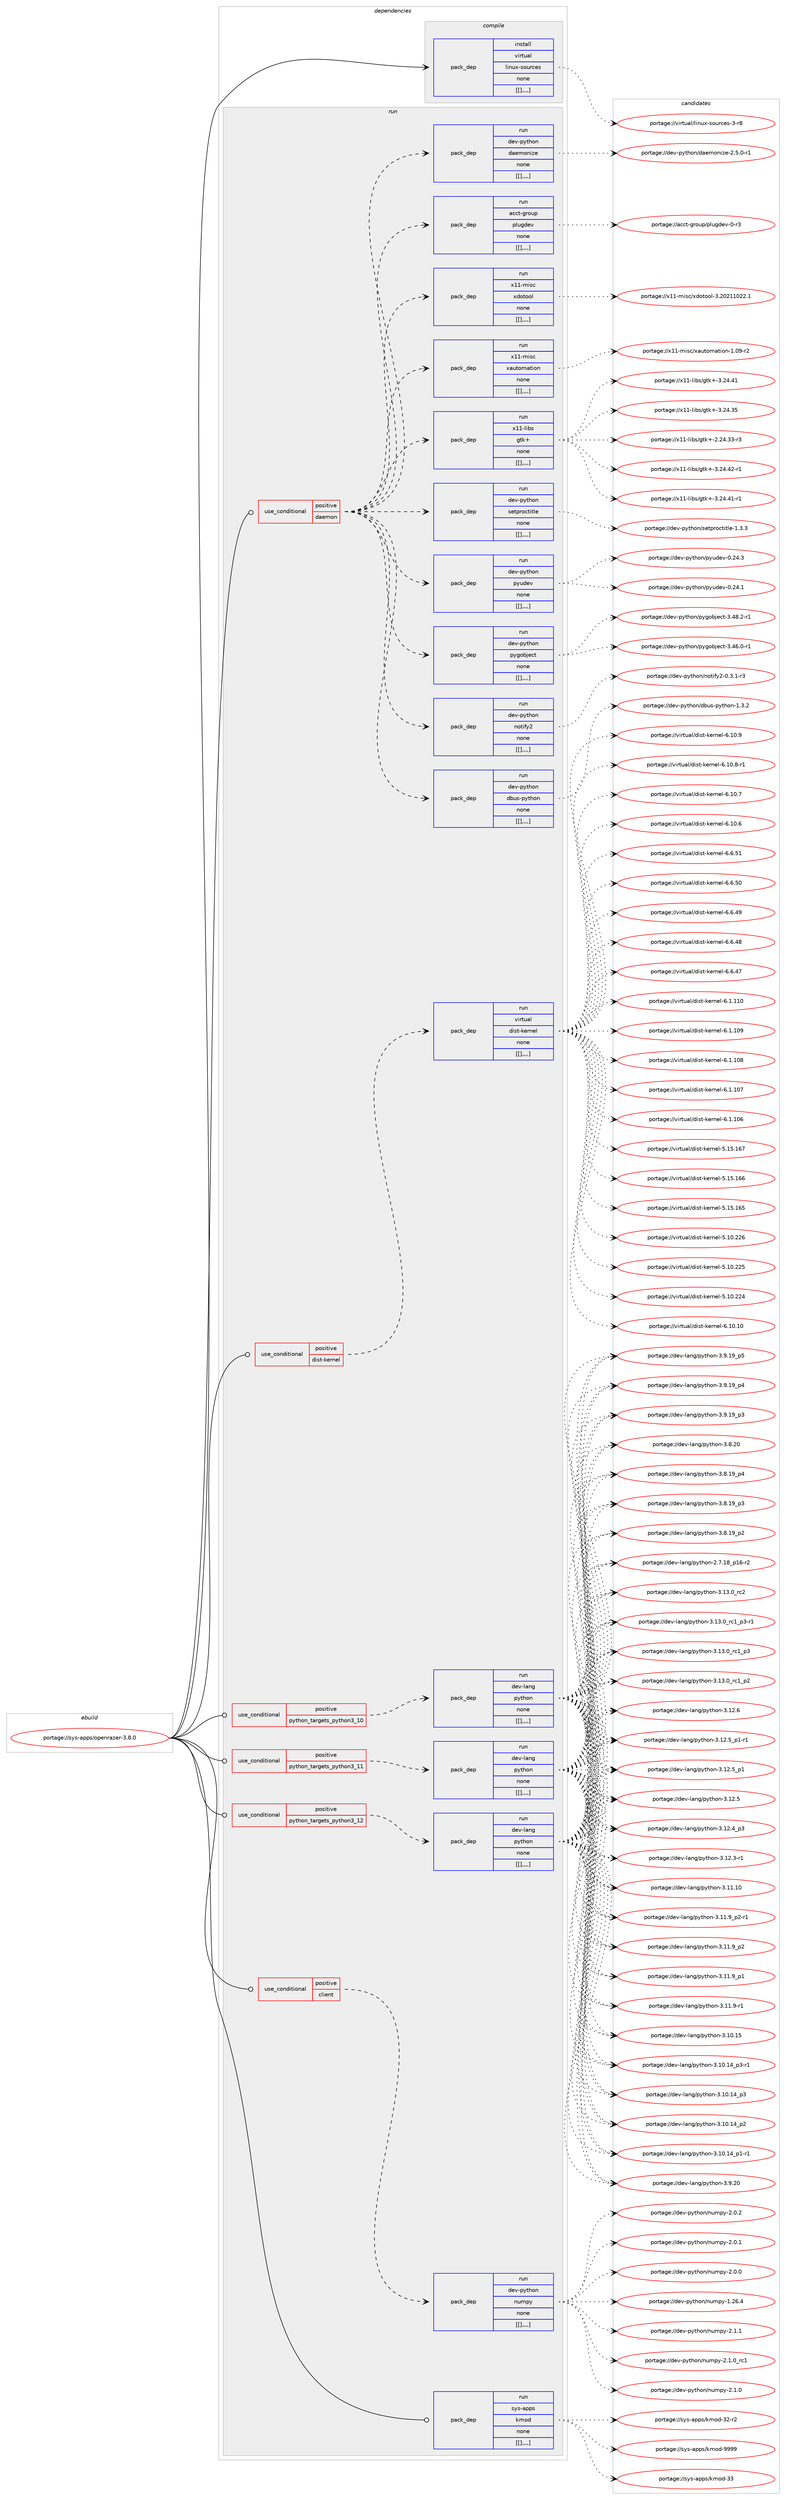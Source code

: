 digraph prolog {

# *************
# Graph options
# *************

newrank=true;
concentrate=true;
compound=true;
graph [rankdir=LR,fontname=Helvetica,fontsize=10,ranksep=1.5];#, ranksep=2.5, nodesep=0.2];
edge  [arrowhead=vee];
node  [fontname=Helvetica,fontsize=10];

# **********
# The ebuild
# **********

subgraph cluster_leftcol {
color=gray;
label=<<i>ebuild</i>>;
id [label="portage://sys-apps/openrazer-3.8.0", color=red, width=4, href="../sys-apps/openrazer-3.8.0.svg"];
}

# ****************
# The dependencies
# ****************

subgraph cluster_midcol {
color=gray;
label=<<i>dependencies</i>>;
subgraph cluster_compile {
fillcolor="#eeeeee";
style=filled;
label=<<i>compile</i>>;
subgraph pack319422 {
dependency437962 [label=<<TABLE BORDER="0" CELLBORDER="1" CELLSPACING="0" CELLPADDING="4" WIDTH="220"><TR><TD ROWSPAN="6" CELLPADDING="30">pack_dep</TD></TR><TR><TD WIDTH="110">install</TD></TR><TR><TD>virtual</TD></TR><TR><TD>linux-sources</TD></TR><TR><TD>none</TD></TR><TR><TD>[[],,,,]</TD></TR></TABLE>>, shape=none, color=blue];
}
id:e -> dependency437962:w [weight=20,style="solid",arrowhead="vee"];
}
subgraph cluster_compileandrun {
fillcolor="#eeeeee";
style=filled;
label=<<i>compile and run</i>>;
}
subgraph cluster_run {
fillcolor="#eeeeee";
style=filled;
label=<<i>run</i>>;
subgraph cond115486 {
dependency437963 [label=<<TABLE BORDER="0" CELLBORDER="1" CELLSPACING="0" CELLPADDING="4"><TR><TD ROWSPAN="3" CELLPADDING="10">use_conditional</TD></TR><TR><TD>positive</TD></TR><TR><TD>client</TD></TR></TABLE>>, shape=none, color=red];
subgraph pack319423 {
dependency437964 [label=<<TABLE BORDER="0" CELLBORDER="1" CELLSPACING="0" CELLPADDING="4" WIDTH="220"><TR><TD ROWSPAN="6" CELLPADDING="30">pack_dep</TD></TR><TR><TD WIDTH="110">run</TD></TR><TR><TD>dev-python</TD></TR><TR><TD>numpy</TD></TR><TR><TD>none</TD></TR><TR><TD>[[],,,,]</TD></TR></TABLE>>, shape=none, color=blue];
}
dependency437963:e -> dependency437964:w [weight=20,style="dashed",arrowhead="vee"];
}
id:e -> dependency437963:w [weight=20,style="solid",arrowhead="odot"];
subgraph cond115487 {
dependency437965 [label=<<TABLE BORDER="0" CELLBORDER="1" CELLSPACING="0" CELLPADDING="4"><TR><TD ROWSPAN="3" CELLPADDING="10">use_conditional</TD></TR><TR><TD>positive</TD></TR><TR><TD>daemon</TD></TR></TABLE>>, shape=none, color=red];
subgraph pack319424 {
dependency437966 [label=<<TABLE BORDER="0" CELLBORDER="1" CELLSPACING="0" CELLPADDING="4" WIDTH="220"><TR><TD ROWSPAN="6" CELLPADDING="30">pack_dep</TD></TR><TR><TD WIDTH="110">run</TD></TR><TR><TD>acct-group</TD></TR><TR><TD>plugdev</TD></TR><TR><TD>none</TD></TR><TR><TD>[[],,,,]</TD></TR></TABLE>>, shape=none, color=blue];
}
dependency437965:e -> dependency437966:w [weight=20,style="dashed",arrowhead="vee"];
subgraph pack319425 {
dependency437967 [label=<<TABLE BORDER="0" CELLBORDER="1" CELLSPACING="0" CELLPADDING="4" WIDTH="220"><TR><TD ROWSPAN="6" CELLPADDING="30">pack_dep</TD></TR><TR><TD WIDTH="110">run</TD></TR><TR><TD>dev-python</TD></TR><TR><TD>daemonize</TD></TR><TR><TD>none</TD></TR><TR><TD>[[],,,,]</TD></TR></TABLE>>, shape=none, color=blue];
}
dependency437965:e -> dependency437967:w [weight=20,style="dashed",arrowhead="vee"];
subgraph pack319426 {
dependency437968 [label=<<TABLE BORDER="0" CELLBORDER="1" CELLSPACING="0" CELLPADDING="4" WIDTH="220"><TR><TD ROWSPAN="6" CELLPADDING="30">pack_dep</TD></TR><TR><TD WIDTH="110">run</TD></TR><TR><TD>dev-python</TD></TR><TR><TD>dbus-python</TD></TR><TR><TD>none</TD></TR><TR><TD>[[],,,,]</TD></TR></TABLE>>, shape=none, color=blue];
}
dependency437965:e -> dependency437968:w [weight=20,style="dashed",arrowhead="vee"];
subgraph pack319427 {
dependency437969 [label=<<TABLE BORDER="0" CELLBORDER="1" CELLSPACING="0" CELLPADDING="4" WIDTH="220"><TR><TD ROWSPAN="6" CELLPADDING="30">pack_dep</TD></TR><TR><TD WIDTH="110">run</TD></TR><TR><TD>dev-python</TD></TR><TR><TD>notify2</TD></TR><TR><TD>none</TD></TR><TR><TD>[[],,,,]</TD></TR></TABLE>>, shape=none, color=blue];
}
dependency437965:e -> dependency437969:w [weight=20,style="dashed",arrowhead="vee"];
subgraph pack319428 {
dependency437970 [label=<<TABLE BORDER="0" CELLBORDER="1" CELLSPACING="0" CELLPADDING="4" WIDTH="220"><TR><TD ROWSPAN="6" CELLPADDING="30">pack_dep</TD></TR><TR><TD WIDTH="110">run</TD></TR><TR><TD>dev-python</TD></TR><TR><TD>pygobject</TD></TR><TR><TD>none</TD></TR><TR><TD>[[],,,,]</TD></TR></TABLE>>, shape=none, color=blue];
}
dependency437965:e -> dependency437970:w [weight=20,style="dashed",arrowhead="vee"];
subgraph pack319429 {
dependency437971 [label=<<TABLE BORDER="0" CELLBORDER="1" CELLSPACING="0" CELLPADDING="4" WIDTH="220"><TR><TD ROWSPAN="6" CELLPADDING="30">pack_dep</TD></TR><TR><TD WIDTH="110">run</TD></TR><TR><TD>dev-python</TD></TR><TR><TD>pyudev</TD></TR><TR><TD>none</TD></TR><TR><TD>[[],,,,]</TD></TR></TABLE>>, shape=none, color=blue];
}
dependency437965:e -> dependency437971:w [weight=20,style="dashed",arrowhead="vee"];
subgraph pack319430 {
dependency437972 [label=<<TABLE BORDER="0" CELLBORDER="1" CELLSPACING="0" CELLPADDING="4" WIDTH="220"><TR><TD ROWSPAN="6" CELLPADDING="30">pack_dep</TD></TR><TR><TD WIDTH="110">run</TD></TR><TR><TD>dev-python</TD></TR><TR><TD>setproctitle</TD></TR><TR><TD>none</TD></TR><TR><TD>[[],,,,]</TD></TR></TABLE>>, shape=none, color=blue];
}
dependency437965:e -> dependency437972:w [weight=20,style="dashed",arrowhead="vee"];
subgraph pack319431 {
dependency437973 [label=<<TABLE BORDER="0" CELLBORDER="1" CELLSPACING="0" CELLPADDING="4" WIDTH="220"><TR><TD ROWSPAN="6" CELLPADDING="30">pack_dep</TD></TR><TR><TD WIDTH="110">run</TD></TR><TR><TD>x11-libs</TD></TR><TR><TD>gtk+</TD></TR><TR><TD>none</TD></TR><TR><TD>[[],,,,]</TD></TR></TABLE>>, shape=none, color=blue];
}
dependency437965:e -> dependency437973:w [weight=20,style="dashed",arrowhead="vee"];
subgraph pack319432 {
dependency437974 [label=<<TABLE BORDER="0" CELLBORDER="1" CELLSPACING="0" CELLPADDING="4" WIDTH="220"><TR><TD ROWSPAN="6" CELLPADDING="30">pack_dep</TD></TR><TR><TD WIDTH="110">run</TD></TR><TR><TD>x11-misc</TD></TR><TR><TD>xautomation</TD></TR><TR><TD>none</TD></TR><TR><TD>[[],,,,]</TD></TR></TABLE>>, shape=none, color=blue];
}
dependency437965:e -> dependency437974:w [weight=20,style="dashed",arrowhead="vee"];
subgraph pack319433 {
dependency437975 [label=<<TABLE BORDER="0" CELLBORDER="1" CELLSPACING="0" CELLPADDING="4" WIDTH="220"><TR><TD ROWSPAN="6" CELLPADDING="30">pack_dep</TD></TR><TR><TD WIDTH="110">run</TD></TR><TR><TD>x11-misc</TD></TR><TR><TD>xdotool</TD></TR><TR><TD>none</TD></TR><TR><TD>[[],,,,]</TD></TR></TABLE>>, shape=none, color=blue];
}
dependency437965:e -> dependency437975:w [weight=20,style="dashed",arrowhead="vee"];
}
id:e -> dependency437965:w [weight=20,style="solid",arrowhead="odot"];
subgraph cond115488 {
dependency437976 [label=<<TABLE BORDER="0" CELLBORDER="1" CELLSPACING="0" CELLPADDING="4"><TR><TD ROWSPAN="3" CELLPADDING="10">use_conditional</TD></TR><TR><TD>positive</TD></TR><TR><TD>dist-kernel</TD></TR></TABLE>>, shape=none, color=red];
subgraph pack319434 {
dependency437977 [label=<<TABLE BORDER="0" CELLBORDER="1" CELLSPACING="0" CELLPADDING="4" WIDTH="220"><TR><TD ROWSPAN="6" CELLPADDING="30">pack_dep</TD></TR><TR><TD WIDTH="110">run</TD></TR><TR><TD>virtual</TD></TR><TR><TD>dist-kernel</TD></TR><TR><TD>none</TD></TR><TR><TD>[[],,,,]</TD></TR></TABLE>>, shape=none, color=blue];
}
dependency437976:e -> dependency437977:w [weight=20,style="dashed",arrowhead="vee"];
}
id:e -> dependency437976:w [weight=20,style="solid",arrowhead="odot"];
subgraph cond115489 {
dependency437978 [label=<<TABLE BORDER="0" CELLBORDER="1" CELLSPACING="0" CELLPADDING="4"><TR><TD ROWSPAN="3" CELLPADDING="10">use_conditional</TD></TR><TR><TD>positive</TD></TR><TR><TD>python_targets_python3_10</TD></TR></TABLE>>, shape=none, color=red];
subgraph pack319435 {
dependency437979 [label=<<TABLE BORDER="0" CELLBORDER="1" CELLSPACING="0" CELLPADDING="4" WIDTH="220"><TR><TD ROWSPAN="6" CELLPADDING="30">pack_dep</TD></TR><TR><TD WIDTH="110">run</TD></TR><TR><TD>dev-lang</TD></TR><TR><TD>python</TD></TR><TR><TD>none</TD></TR><TR><TD>[[],,,,]</TD></TR></TABLE>>, shape=none, color=blue];
}
dependency437978:e -> dependency437979:w [weight=20,style="dashed",arrowhead="vee"];
}
id:e -> dependency437978:w [weight=20,style="solid",arrowhead="odot"];
subgraph cond115490 {
dependency437980 [label=<<TABLE BORDER="0" CELLBORDER="1" CELLSPACING="0" CELLPADDING="4"><TR><TD ROWSPAN="3" CELLPADDING="10">use_conditional</TD></TR><TR><TD>positive</TD></TR><TR><TD>python_targets_python3_11</TD></TR></TABLE>>, shape=none, color=red];
subgraph pack319436 {
dependency437981 [label=<<TABLE BORDER="0" CELLBORDER="1" CELLSPACING="0" CELLPADDING="4" WIDTH="220"><TR><TD ROWSPAN="6" CELLPADDING="30">pack_dep</TD></TR><TR><TD WIDTH="110">run</TD></TR><TR><TD>dev-lang</TD></TR><TR><TD>python</TD></TR><TR><TD>none</TD></TR><TR><TD>[[],,,,]</TD></TR></TABLE>>, shape=none, color=blue];
}
dependency437980:e -> dependency437981:w [weight=20,style="dashed",arrowhead="vee"];
}
id:e -> dependency437980:w [weight=20,style="solid",arrowhead="odot"];
subgraph cond115491 {
dependency437982 [label=<<TABLE BORDER="0" CELLBORDER="1" CELLSPACING="0" CELLPADDING="4"><TR><TD ROWSPAN="3" CELLPADDING="10">use_conditional</TD></TR><TR><TD>positive</TD></TR><TR><TD>python_targets_python3_12</TD></TR></TABLE>>, shape=none, color=red];
subgraph pack319437 {
dependency437983 [label=<<TABLE BORDER="0" CELLBORDER="1" CELLSPACING="0" CELLPADDING="4" WIDTH="220"><TR><TD ROWSPAN="6" CELLPADDING="30">pack_dep</TD></TR><TR><TD WIDTH="110">run</TD></TR><TR><TD>dev-lang</TD></TR><TR><TD>python</TD></TR><TR><TD>none</TD></TR><TR><TD>[[],,,,]</TD></TR></TABLE>>, shape=none, color=blue];
}
dependency437982:e -> dependency437983:w [weight=20,style="dashed",arrowhead="vee"];
}
id:e -> dependency437982:w [weight=20,style="solid",arrowhead="odot"];
subgraph pack319438 {
dependency437984 [label=<<TABLE BORDER="0" CELLBORDER="1" CELLSPACING="0" CELLPADDING="4" WIDTH="220"><TR><TD ROWSPAN="6" CELLPADDING="30">pack_dep</TD></TR><TR><TD WIDTH="110">run</TD></TR><TR><TD>sys-apps</TD></TR><TR><TD>kmod</TD></TR><TR><TD>none</TD></TR><TR><TD>[[],,,,]</TD></TR></TABLE>>, shape=none, color=blue];
}
id:e -> dependency437984:w [weight=20,style="solid",arrowhead="odot"];
}
}

# **************
# The candidates
# **************

subgraph cluster_choices {
rank=same;
color=gray;
label=<<i>candidates</i>>;

subgraph choice319422 {
color=black;
nodesep=1;
choice1181051141161179710847108105110117120451151111171149910111545514511456 [label="portage://virtual/linux-sources-3-r8", color=red, width=4,href="../virtual/linux-sources-3-r8.svg"];
dependency437962:e -> choice1181051141161179710847108105110117120451151111171149910111545514511456:w [style=dotted,weight="100"];
}
subgraph choice319423 {
color=black;
nodesep=1;
choice1001011184511212111610411111047110117109112121455046494649 [label="portage://dev-python/numpy-2.1.1", color=red, width=4,href="../dev-python/numpy-2.1.1.svg"];
choice1001011184511212111610411111047110117109112121455046494648951149949 [label="portage://dev-python/numpy-2.1.0_rc1", color=red, width=4,href="../dev-python/numpy-2.1.0_rc1.svg"];
choice1001011184511212111610411111047110117109112121455046494648 [label="portage://dev-python/numpy-2.1.0", color=red, width=4,href="../dev-python/numpy-2.1.0.svg"];
choice1001011184511212111610411111047110117109112121455046484650 [label="portage://dev-python/numpy-2.0.2", color=red, width=4,href="../dev-python/numpy-2.0.2.svg"];
choice1001011184511212111610411111047110117109112121455046484649 [label="portage://dev-python/numpy-2.0.1", color=red, width=4,href="../dev-python/numpy-2.0.1.svg"];
choice1001011184511212111610411111047110117109112121455046484648 [label="portage://dev-python/numpy-2.0.0", color=red, width=4,href="../dev-python/numpy-2.0.0.svg"];
choice100101118451121211161041111104711011710911212145494650544652 [label="portage://dev-python/numpy-1.26.4", color=red, width=4,href="../dev-python/numpy-1.26.4.svg"];
dependency437964:e -> choice1001011184511212111610411111047110117109112121455046494649:w [style=dotted,weight="100"];
dependency437964:e -> choice1001011184511212111610411111047110117109112121455046494648951149949:w [style=dotted,weight="100"];
dependency437964:e -> choice1001011184511212111610411111047110117109112121455046494648:w [style=dotted,weight="100"];
dependency437964:e -> choice1001011184511212111610411111047110117109112121455046484650:w [style=dotted,weight="100"];
dependency437964:e -> choice1001011184511212111610411111047110117109112121455046484649:w [style=dotted,weight="100"];
dependency437964:e -> choice1001011184511212111610411111047110117109112121455046484648:w [style=dotted,weight="100"];
dependency437964:e -> choice100101118451121211161041111104711011710911212145494650544652:w [style=dotted,weight="100"];
}
subgraph choice319424 {
color=black;
nodesep=1;
choice979999116451031141111171124711210811710310010111845484511451 [label="portage://acct-group/plugdev-0-r3", color=red, width=4,href="../acct-group/plugdev-0-r3.svg"];
dependency437966:e -> choice979999116451031141111171124711210811710310010111845484511451:w [style=dotted,weight="100"];
}
subgraph choice319425 {
color=black;
nodesep=1;
choice1001011184511212111610411111047100971011091111101051221014550465346484511449 [label="portage://dev-python/daemonize-2.5.0-r1", color=red, width=4,href="../dev-python/daemonize-2.5.0-r1.svg"];
dependency437967:e -> choice1001011184511212111610411111047100971011091111101051221014550465346484511449:w [style=dotted,weight="100"];
}
subgraph choice319426 {
color=black;
nodesep=1;
choice10010111845112121116104111110471009811711545112121116104111110454946514650 [label="portage://dev-python/dbus-python-1.3.2", color=red, width=4,href="../dev-python/dbus-python-1.3.2.svg"];
dependency437968:e -> choice10010111845112121116104111110471009811711545112121116104111110454946514650:w [style=dotted,weight="100"];
}
subgraph choice319427 {
color=black;
nodesep=1;
choice1001011184511212111610411111047110111116105102121504548465146494511451 [label="portage://dev-python/notify2-0.3.1-r3", color=red, width=4,href="../dev-python/notify2-0.3.1-r3.svg"];
dependency437969:e -> choice1001011184511212111610411111047110111116105102121504548465146494511451:w [style=dotted,weight="100"];
}
subgraph choice319428 {
color=black;
nodesep=1;
choice10010111845112121116104111110471121211031119810610199116455146525646504511449 [label="portage://dev-python/pygobject-3.48.2-r1", color=red, width=4,href="../dev-python/pygobject-3.48.2-r1.svg"];
choice10010111845112121116104111110471121211031119810610199116455146525446484511449 [label="portage://dev-python/pygobject-3.46.0-r1", color=red, width=4,href="../dev-python/pygobject-3.46.0-r1.svg"];
dependency437970:e -> choice10010111845112121116104111110471121211031119810610199116455146525646504511449:w [style=dotted,weight="100"];
dependency437970:e -> choice10010111845112121116104111110471121211031119810610199116455146525446484511449:w [style=dotted,weight="100"];
}
subgraph choice319429 {
color=black;
nodesep=1;
choice100101118451121211161041111104711212111710010111845484650524651 [label="portage://dev-python/pyudev-0.24.3", color=red, width=4,href="../dev-python/pyudev-0.24.3.svg"];
choice100101118451121211161041111104711212111710010111845484650524649 [label="portage://dev-python/pyudev-0.24.1", color=red, width=4,href="../dev-python/pyudev-0.24.1.svg"];
dependency437971:e -> choice100101118451121211161041111104711212111710010111845484650524651:w [style=dotted,weight="100"];
dependency437971:e -> choice100101118451121211161041111104711212111710010111845484650524649:w [style=dotted,weight="100"];
}
subgraph choice319430 {
color=black;
nodesep=1;
choice100101118451121211161041111104711510111611211411199116105116108101454946514651 [label="portage://dev-python/setproctitle-1.3.3", color=red, width=4,href="../dev-python/setproctitle-1.3.3.svg"];
dependency437972:e -> choice100101118451121211161041111104711510111611211411199116105116108101454946514651:w [style=dotted,weight="100"];
}
subgraph choice319431 {
color=black;
nodesep=1;
choice12049494510810598115471031161074345514650524652504511449 [label="portage://x11-libs/gtk+-3.24.42-r1", color=red, width=4,href="../x11-libs/gtk+-3.24.42-r1.svg"];
choice12049494510810598115471031161074345514650524652494511449 [label="portage://x11-libs/gtk+-3.24.41-r1", color=red, width=4,href="../x11-libs/gtk+-3.24.41-r1.svg"];
choice1204949451081059811547103116107434551465052465249 [label="portage://x11-libs/gtk+-3.24.41", color=red, width=4,href="../x11-libs/gtk+-3.24.41.svg"];
choice1204949451081059811547103116107434551465052465153 [label="portage://x11-libs/gtk+-3.24.35", color=red, width=4,href="../x11-libs/gtk+-3.24.35.svg"];
choice12049494510810598115471031161074345504650524651514511451 [label="portage://x11-libs/gtk+-2.24.33-r3", color=red, width=4,href="../x11-libs/gtk+-2.24.33-r3.svg"];
dependency437973:e -> choice12049494510810598115471031161074345514650524652504511449:w [style=dotted,weight="100"];
dependency437973:e -> choice12049494510810598115471031161074345514650524652494511449:w [style=dotted,weight="100"];
dependency437973:e -> choice1204949451081059811547103116107434551465052465249:w [style=dotted,weight="100"];
dependency437973:e -> choice1204949451081059811547103116107434551465052465153:w [style=dotted,weight="100"];
dependency437973:e -> choice12049494510810598115471031161074345504650524651514511451:w [style=dotted,weight="100"];
}
subgraph choice319432 {
color=black;
nodesep=1;
choice1204949451091051159947120971171161111099711610511111045494648574511450 [label="portage://x11-misc/xautomation-1.09-r2", color=red, width=4,href="../x11-misc/xautomation-1.09-r2.svg"];
dependency437974:e -> choice1204949451091051159947120971171161111099711610511111045494648574511450:w [style=dotted,weight="100"];
}
subgraph choice319433 {
color=black;
nodesep=1;
choice120494945109105115994712010011111611111110845514650485049494850504649 [label="portage://x11-misc/xdotool-3.20211022.1", color=red, width=4,href="../x11-misc/xdotool-3.20211022.1.svg"];
dependency437975:e -> choice120494945109105115994712010011111611111110845514650485049494850504649:w [style=dotted,weight="100"];
}
subgraph choice319434 {
color=black;
nodesep=1;
choice1181051141161179710847100105115116451071011141101011084554464948464948 [label="portage://virtual/dist-kernel-6.10.10", color=red, width=4,href="../virtual/dist-kernel-6.10.10.svg"];
choice11810511411611797108471001051151164510710111411010110845544649484657 [label="portage://virtual/dist-kernel-6.10.9", color=red, width=4,href="../virtual/dist-kernel-6.10.9.svg"];
choice118105114116117971084710010511511645107101114110101108455446494846564511449 [label="portage://virtual/dist-kernel-6.10.8-r1", color=red, width=4,href="../virtual/dist-kernel-6.10.8-r1.svg"];
choice11810511411611797108471001051151164510710111411010110845544649484655 [label="portage://virtual/dist-kernel-6.10.7", color=red, width=4,href="../virtual/dist-kernel-6.10.7.svg"];
choice11810511411611797108471001051151164510710111411010110845544649484654 [label="portage://virtual/dist-kernel-6.10.6", color=red, width=4,href="../virtual/dist-kernel-6.10.6.svg"];
choice11810511411611797108471001051151164510710111411010110845544654465349 [label="portage://virtual/dist-kernel-6.6.51", color=red, width=4,href="../virtual/dist-kernel-6.6.51.svg"];
choice11810511411611797108471001051151164510710111411010110845544654465348 [label="portage://virtual/dist-kernel-6.6.50", color=red, width=4,href="../virtual/dist-kernel-6.6.50.svg"];
choice11810511411611797108471001051151164510710111411010110845544654465257 [label="portage://virtual/dist-kernel-6.6.49", color=red, width=4,href="../virtual/dist-kernel-6.6.49.svg"];
choice11810511411611797108471001051151164510710111411010110845544654465256 [label="portage://virtual/dist-kernel-6.6.48", color=red, width=4,href="../virtual/dist-kernel-6.6.48.svg"];
choice11810511411611797108471001051151164510710111411010110845544654465255 [label="portage://virtual/dist-kernel-6.6.47", color=red, width=4,href="../virtual/dist-kernel-6.6.47.svg"];
choice1181051141161179710847100105115116451071011141101011084554464946494948 [label="portage://virtual/dist-kernel-6.1.110", color=red, width=4,href="../virtual/dist-kernel-6.1.110.svg"];
choice1181051141161179710847100105115116451071011141101011084554464946494857 [label="portage://virtual/dist-kernel-6.1.109", color=red, width=4,href="../virtual/dist-kernel-6.1.109.svg"];
choice1181051141161179710847100105115116451071011141101011084554464946494856 [label="portage://virtual/dist-kernel-6.1.108", color=red, width=4,href="../virtual/dist-kernel-6.1.108.svg"];
choice1181051141161179710847100105115116451071011141101011084554464946494855 [label="portage://virtual/dist-kernel-6.1.107", color=red, width=4,href="../virtual/dist-kernel-6.1.107.svg"];
choice1181051141161179710847100105115116451071011141101011084554464946494854 [label="portage://virtual/dist-kernel-6.1.106", color=red, width=4,href="../virtual/dist-kernel-6.1.106.svg"];
choice118105114116117971084710010511511645107101114110101108455346495346495455 [label="portage://virtual/dist-kernel-5.15.167", color=red, width=4,href="../virtual/dist-kernel-5.15.167.svg"];
choice118105114116117971084710010511511645107101114110101108455346495346495454 [label="portage://virtual/dist-kernel-5.15.166", color=red, width=4,href="../virtual/dist-kernel-5.15.166.svg"];
choice118105114116117971084710010511511645107101114110101108455346495346495453 [label="portage://virtual/dist-kernel-5.15.165", color=red, width=4,href="../virtual/dist-kernel-5.15.165.svg"];
choice118105114116117971084710010511511645107101114110101108455346494846505054 [label="portage://virtual/dist-kernel-5.10.226", color=red, width=4,href="../virtual/dist-kernel-5.10.226.svg"];
choice118105114116117971084710010511511645107101114110101108455346494846505053 [label="portage://virtual/dist-kernel-5.10.225", color=red, width=4,href="../virtual/dist-kernel-5.10.225.svg"];
choice118105114116117971084710010511511645107101114110101108455346494846505052 [label="portage://virtual/dist-kernel-5.10.224", color=red, width=4,href="../virtual/dist-kernel-5.10.224.svg"];
dependency437977:e -> choice1181051141161179710847100105115116451071011141101011084554464948464948:w [style=dotted,weight="100"];
dependency437977:e -> choice11810511411611797108471001051151164510710111411010110845544649484657:w [style=dotted,weight="100"];
dependency437977:e -> choice118105114116117971084710010511511645107101114110101108455446494846564511449:w [style=dotted,weight="100"];
dependency437977:e -> choice11810511411611797108471001051151164510710111411010110845544649484655:w [style=dotted,weight="100"];
dependency437977:e -> choice11810511411611797108471001051151164510710111411010110845544649484654:w [style=dotted,weight="100"];
dependency437977:e -> choice11810511411611797108471001051151164510710111411010110845544654465349:w [style=dotted,weight="100"];
dependency437977:e -> choice11810511411611797108471001051151164510710111411010110845544654465348:w [style=dotted,weight="100"];
dependency437977:e -> choice11810511411611797108471001051151164510710111411010110845544654465257:w [style=dotted,weight="100"];
dependency437977:e -> choice11810511411611797108471001051151164510710111411010110845544654465256:w [style=dotted,weight="100"];
dependency437977:e -> choice11810511411611797108471001051151164510710111411010110845544654465255:w [style=dotted,weight="100"];
dependency437977:e -> choice1181051141161179710847100105115116451071011141101011084554464946494948:w [style=dotted,weight="100"];
dependency437977:e -> choice1181051141161179710847100105115116451071011141101011084554464946494857:w [style=dotted,weight="100"];
dependency437977:e -> choice1181051141161179710847100105115116451071011141101011084554464946494856:w [style=dotted,weight="100"];
dependency437977:e -> choice1181051141161179710847100105115116451071011141101011084554464946494855:w [style=dotted,weight="100"];
dependency437977:e -> choice1181051141161179710847100105115116451071011141101011084554464946494854:w [style=dotted,weight="100"];
dependency437977:e -> choice118105114116117971084710010511511645107101114110101108455346495346495455:w [style=dotted,weight="100"];
dependency437977:e -> choice118105114116117971084710010511511645107101114110101108455346495346495454:w [style=dotted,weight="100"];
dependency437977:e -> choice118105114116117971084710010511511645107101114110101108455346495346495453:w [style=dotted,weight="100"];
dependency437977:e -> choice118105114116117971084710010511511645107101114110101108455346494846505054:w [style=dotted,weight="100"];
dependency437977:e -> choice118105114116117971084710010511511645107101114110101108455346494846505053:w [style=dotted,weight="100"];
dependency437977:e -> choice118105114116117971084710010511511645107101114110101108455346494846505052:w [style=dotted,weight="100"];
}
subgraph choice319435 {
color=black;
nodesep=1;
choice10010111845108971101034711212111610411111045514649514648951149950 [label="portage://dev-lang/python-3.13.0_rc2", color=red, width=4,href="../dev-lang/python-3.13.0_rc2.svg"];
choice1001011184510897110103471121211161041111104551464951464895114994995112514511449 [label="portage://dev-lang/python-3.13.0_rc1_p3-r1", color=red, width=4,href="../dev-lang/python-3.13.0_rc1_p3-r1.svg"];
choice100101118451089711010347112121116104111110455146495146489511499499511251 [label="portage://dev-lang/python-3.13.0_rc1_p3", color=red, width=4,href="../dev-lang/python-3.13.0_rc1_p3.svg"];
choice100101118451089711010347112121116104111110455146495146489511499499511250 [label="portage://dev-lang/python-3.13.0_rc1_p2", color=red, width=4,href="../dev-lang/python-3.13.0_rc1_p2.svg"];
choice10010111845108971101034711212111610411111045514649504654 [label="portage://dev-lang/python-3.12.6", color=red, width=4,href="../dev-lang/python-3.12.6.svg"];
choice1001011184510897110103471121211161041111104551464950465395112494511449 [label="portage://dev-lang/python-3.12.5_p1-r1", color=red, width=4,href="../dev-lang/python-3.12.5_p1-r1.svg"];
choice100101118451089711010347112121116104111110455146495046539511249 [label="portage://dev-lang/python-3.12.5_p1", color=red, width=4,href="../dev-lang/python-3.12.5_p1.svg"];
choice10010111845108971101034711212111610411111045514649504653 [label="portage://dev-lang/python-3.12.5", color=red, width=4,href="../dev-lang/python-3.12.5.svg"];
choice100101118451089711010347112121116104111110455146495046529511251 [label="portage://dev-lang/python-3.12.4_p3", color=red, width=4,href="../dev-lang/python-3.12.4_p3.svg"];
choice100101118451089711010347112121116104111110455146495046514511449 [label="portage://dev-lang/python-3.12.3-r1", color=red, width=4,href="../dev-lang/python-3.12.3-r1.svg"];
choice1001011184510897110103471121211161041111104551464949464948 [label="portage://dev-lang/python-3.11.10", color=red, width=4,href="../dev-lang/python-3.11.10.svg"];
choice1001011184510897110103471121211161041111104551464949465795112504511449 [label="portage://dev-lang/python-3.11.9_p2-r1", color=red, width=4,href="../dev-lang/python-3.11.9_p2-r1.svg"];
choice100101118451089711010347112121116104111110455146494946579511250 [label="portage://dev-lang/python-3.11.9_p2", color=red, width=4,href="../dev-lang/python-3.11.9_p2.svg"];
choice100101118451089711010347112121116104111110455146494946579511249 [label="portage://dev-lang/python-3.11.9_p1", color=red, width=4,href="../dev-lang/python-3.11.9_p1.svg"];
choice100101118451089711010347112121116104111110455146494946574511449 [label="portage://dev-lang/python-3.11.9-r1", color=red, width=4,href="../dev-lang/python-3.11.9-r1.svg"];
choice1001011184510897110103471121211161041111104551464948464953 [label="portage://dev-lang/python-3.10.15", color=red, width=4,href="../dev-lang/python-3.10.15.svg"];
choice100101118451089711010347112121116104111110455146494846495295112514511449 [label="portage://dev-lang/python-3.10.14_p3-r1", color=red, width=4,href="../dev-lang/python-3.10.14_p3-r1.svg"];
choice10010111845108971101034711212111610411111045514649484649529511251 [label="portage://dev-lang/python-3.10.14_p3", color=red, width=4,href="../dev-lang/python-3.10.14_p3.svg"];
choice10010111845108971101034711212111610411111045514649484649529511250 [label="portage://dev-lang/python-3.10.14_p2", color=red, width=4,href="../dev-lang/python-3.10.14_p2.svg"];
choice100101118451089711010347112121116104111110455146494846495295112494511449 [label="portage://dev-lang/python-3.10.14_p1-r1", color=red, width=4,href="../dev-lang/python-3.10.14_p1-r1.svg"];
choice10010111845108971101034711212111610411111045514657465048 [label="portage://dev-lang/python-3.9.20", color=red, width=4,href="../dev-lang/python-3.9.20.svg"];
choice100101118451089711010347112121116104111110455146574649579511253 [label="portage://dev-lang/python-3.9.19_p5", color=red, width=4,href="../dev-lang/python-3.9.19_p5.svg"];
choice100101118451089711010347112121116104111110455146574649579511252 [label="portage://dev-lang/python-3.9.19_p4", color=red, width=4,href="../dev-lang/python-3.9.19_p4.svg"];
choice100101118451089711010347112121116104111110455146574649579511251 [label="portage://dev-lang/python-3.9.19_p3", color=red, width=4,href="../dev-lang/python-3.9.19_p3.svg"];
choice10010111845108971101034711212111610411111045514656465048 [label="portage://dev-lang/python-3.8.20", color=red, width=4,href="../dev-lang/python-3.8.20.svg"];
choice100101118451089711010347112121116104111110455146564649579511252 [label="portage://dev-lang/python-3.8.19_p4", color=red, width=4,href="../dev-lang/python-3.8.19_p4.svg"];
choice100101118451089711010347112121116104111110455146564649579511251 [label="portage://dev-lang/python-3.8.19_p3", color=red, width=4,href="../dev-lang/python-3.8.19_p3.svg"];
choice100101118451089711010347112121116104111110455146564649579511250 [label="portage://dev-lang/python-3.8.19_p2", color=red, width=4,href="../dev-lang/python-3.8.19_p2.svg"];
choice100101118451089711010347112121116104111110455046554649569511249544511450 [label="portage://dev-lang/python-2.7.18_p16-r2", color=red, width=4,href="../dev-lang/python-2.7.18_p16-r2.svg"];
dependency437979:e -> choice10010111845108971101034711212111610411111045514649514648951149950:w [style=dotted,weight="100"];
dependency437979:e -> choice1001011184510897110103471121211161041111104551464951464895114994995112514511449:w [style=dotted,weight="100"];
dependency437979:e -> choice100101118451089711010347112121116104111110455146495146489511499499511251:w [style=dotted,weight="100"];
dependency437979:e -> choice100101118451089711010347112121116104111110455146495146489511499499511250:w [style=dotted,weight="100"];
dependency437979:e -> choice10010111845108971101034711212111610411111045514649504654:w [style=dotted,weight="100"];
dependency437979:e -> choice1001011184510897110103471121211161041111104551464950465395112494511449:w [style=dotted,weight="100"];
dependency437979:e -> choice100101118451089711010347112121116104111110455146495046539511249:w [style=dotted,weight="100"];
dependency437979:e -> choice10010111845108971101034711212111610411111045514649504653:w [style=dotted,weight="100"];
dependency437979:e -> choice100101118451089711010347112121116104111110455146495046529511251:w [style=dotted,weight="100"];
dependency437979:e -> choice100101118451089711010347112121116104111110455146495046514511449:w [style=dotted,weight="100"];
dependency437979:e -> choice1001011184510897110103471121211161041111104551464949464948:w [style=dotted,weight="100"];
dependency437979:e -> choice1001011184510897110103471121211161041111104551464949465795112504511449:w [style=dotted,weight="100"];
dependency437979:e -> choice100101118451089711010347112121116104111110455146494946579511250:w [style=dotted,weight="100"];
dependency437979:e -> choice100101118451089711010347112121116104111110455146494946579511249:w [style=dotted,weight="100"];
dependency437979:e -> choice100101118451089711010347112121116104111110455146494946574511449:w [style=dotted,weight="100"];
dependency437979:e -> choice1001011184510897110103471121211161041111104551464948464953:w [style=dotted,weight="100"];
dependency437979:e -> choice100101118451089711010347112121116104111110455146494846495295112514511449:w [style=dotted,weight="100"];
dependency437979:e -> choice10010111845108971101034711212111610411111045514649484649529511251:w [style=dotted,weight="100"];
dependency437979:e -> choice10010111845108971101034711212111610411111045514649484649529511250:w [style=dotted,weight="100"];
dependency437979:e -> choice100101118451089711010347112121116104111110455146494846495295112494511449:w [style=dotted,weight="100"];
dependency437979:e -> choice10010111845108971101034711212111610411111045514657465048:w [style=dotted,weight="100"];
dependency437979:e -> choice100101118451089711010347112121116104111110455146574649579511253:w [style=dotted,weight="100"];
dependency437979:e -> choice100101118451089711010347112121116104111110455146574649579511252:w [style=dotted,weight="100"];
dependency437979:e -> choice100101118451089711010347112121116104111110455146574649579511251:w [style=dotted,weight="100"];
dependency437979:e -> choice10010111845108971101034711212111610411111045514656465048:w [style=dotted,weight="100"];
dependency437979:e -> choice100101118451089711010347112121116104111110455146564649579511252:w [style=dotted,weight="100"];
dependency437979:e -> choice100101118451089711010347112121116104111110455146564649579511251:w [style=dotted,weight="100"];
dependency437979:e -> choice100101118451089711010347112121116104111110455146564649579511250:w [style=dotted,weight="100"];
dependency437979:e -> choice100101118451089711010347112121116104111110455046554649569511249544511450:w [style=dotted,weight="100"];
}
subgraph choice319436 {
color=black;
nodesep=1;
choice10010111845108971101034711212111610411111045514649514648951149950 [label="portage://dev-lang/python-3.13.0_rc2", color=red, width=4,href="../dev-lang/python-3.13.0_rc2.svg"];
choice1001011184510897110103471121211161041111104551464951464895114994995112514511449 [label="portage://dev-lang/python-3.13.0_rc1_p3-r1", color=red, width=4,href="../dev-lang/python-3.13.0_rc1_p3-r1.svg"];
choice100101118451089711010347112121116104111110455146495146489511499499511251 [label="portage://dev-lang/python-3.13.0_rc1_p3", color=red, width=4,href="../dev-lang/python-3.13.0_rc1_p3.svg"];
choice100101118451089711010347112121116104111110455146495146489511499499511250 [label="portage://dev-lang/python-3.13.0_rc1_p2", color=red, width=4,href="../dev-lang/python-3.13.0_rc1_p2.svg"];
choice10010111845108971101034711212111610411111045514649504654 [label="portage://dev-lang/python-3.12.6", color=red, width=4,href="../dev-lang/python-3.12.6.svg"];
choice1001011184510897110103471121211161041111104551464950465395112494511449 [label="portage://dev-lang/python-3.12.5_p1-r1", color=red, width=4,href="../dev-lang/python-3.12.5_p1-r1.svg"];
choice100101118451089711010347112121116104111110455146495046539511249 [label="portage://dev-lang/python-3.12.5_p1", color=red, width=4,href="../dev-lang/python-3.12.5_p1.svg"];
choice10010111845108971101034711212111610411111045514649504653 [label="portage://dev-lang/python-3.12.5", color=red, width=4,href="../dev-lang/python-3.12.5.svg"];
choice100101118451089711010347112121116104111110455146495046529511251 [label="portage://dev-lang/python-3.12.4_p3", color=red, width=4,href="../dev-lang/python-3.12.4_p3.svg"];
choice100101118451089711010347112121116104111110455146495046514511449 [label="portage://dev-lang/python-3.12.3-r1", color=red, width=4,href="../dev-lang/python-3.12.3-r1.svg"];
choice1001011184510897110103471121211161041111104551464949464948 [label="portage://dev-lang/python-3.11.10", color=red, width=4,href="../dev-lang/python-3.11.10.svg"];
choice1001011184510897110103471121211161041111104551464949465795112504511449 [label="portage://dev-lang/python-3.11.9_p2-r1", color=red, width=4,href="../dev-lang/python-3.11.9_p2-r1.svg"];
choice100101118451089711010347112121116104111110455146494946579511250 [label="portage://dev-lang/python-3.11.9_p2", color=red, width=4,href="../dev-lang/python-3.11.9_p2.svg"];
choice100101118451089711010347112121116104111110455146494946579511249 [label="portage://dev-lang/python-3.11.9_p1", color=red, width=4,href="../dev-lang/python-3.11.9_p1.svg"];
choice100101118451089711010347112121116104111110455146494946574511449 [label="portage://dev-lang/python-3.11.9-r1", color=red, width=4,href="../dev-lang/python-3.11.9-r1.svg"];
choice1001011184510897110103471121211161041111104551464948464953 [label="portage://dev-lang/python-3.10.15", color=red, width=4,href="../dev-lang/python-3.10.15.svg"];
choice100101118451089711010347112121116104111110455146494846495295112514511449 [label="portage://dev-lang/python-3.10.14_p3-r1", color=red, width=4,href="../dev-lang/python-3.10.14_p3-r1.svg"];
choice10010111845108971101034711212111610411111045514649484649529511251 [label="portage://dev-lang/python-3.10.14_p3", color=red, width=4,href="../dev-lang/python-3.10.14_p3.svg"];
choice10010111845108971101034711212111610411111045514649484649529511250 [label="portage://dev-lang/python-3.10.14_p2", color=red, width=4,href="../dev-lang/python-3.10.14_p2.svg"];
choice100101118451089711010347112121116104111110455146494846495295112494511449 [label="portage://dev-lang/python-3.10.14_p1-r1", color=red, width=4,href="../dev-lang/python-3.10.14_p1-r1.svg"];
choice10010111845108971101034711212111610411111045514657465048 [label="portage://dev-lang/python-3.9.20", color=red, width=4,href="../dev-lang/python-3.9.20.svg"];
choice100101118451089711010347112121116104111110455146574649579511253 [label="portage://dev-lang/python-3.9.19_p5", color=red, width=4,href="../dev-lang/python-3.9.19_p5.svg"];
choice100101118451089711010347112121116104111110455146574649579511252 [label="portage://dev-lang/python-3.9.19_p4", color=red, width=4,href="../dev-lang/python-3.9.19_p4.svg"];
choice100101118451089711010347112121116104111110455146574649579511251 [label="portage://dev-lang/python-3.9.19_p3", color=red, width=4,href="../dev-lang/python-3.9.19_p3.svg"];
choice10010111845108971101034711212111610411111045514656465048 [label="portage://dev-lang/python-3.8.20", color=red, width=4,href="../dev-lang/python-3.8.20.svg"];
choice100101118451089711010347112121116104111110455146564649579511252 [label="portage://dev-lang/python-3.8.19_p4", color=red, width=4,href="../dev-lang/python-3.8.19_p4.svg"];
choice100101118451089711010347112121116104111110455146564649579511251 [label="portage://dev-lang/python-3.8.19_p3", color=red, width=4,href="../dev-lang/python-3.8.19_p3.svg"];
choice100101118451089711010347112121116104111110455146564649579511250 [label="portage://dev-lang/python-3.8.19_p2", color=red, width=4,href="../dev-lang/python-3.8.19_p2.svg"];
choice100101118451089711010347112121116104111110455046554649569511249544511450 [label="portage://dev-lang/python-2.7.18_p16-r2", color=red, width=4,href="../dev-lang/python-2.7.18_p16-r2.svg"];
dependency437981:e -> choice10010111845108971101034711212111610411111045514649514648951149950:w [style=dotted,weight="100"];
dependency437981:e -> choice1001011184510897110103471121211161041111104551464951464895114994995112514511449:w [style=dotted,weight="100"];
dependency437981:e -> choice100101118451089711010347112121116104111110455146495146489511499499511251:w [style=dotted,weight="100"];
dependency437981:e -> choice100101118451089711010347112121116104111110455146495146489511499499511250:w [style=dotted,weight="100"];
dependency437981:e -> choice10010111845108971101034711212111610411111045514649504654:w [style=dotted,weight="100"];
dependency437981:e -> choice1001011184510897110103471121211161041111104551464950465395112494511449:w [style=dotted,weight="100"];
dependency437981:e -> choice100101118451089711010347112121116104111110455146495046539511249:w [style=dotted,weight="100"];
dependency437981:e -> choice10010111845108971101034711212111610411111045514649504653:w [style=dotted,weight="100"];
dependency437981:e -> choice100101118451089711010347112121116104111110455146495046529511251:w [style=dotted,weight="100"];
dependency437981:e -> choice100101118451089711010347112121116104111110455146495046514511449:w [style=dotted,weight="100"];
dependency437981:e -> choice1001011184510897110103471121211161041111104551464949464948:w [style=dotted,weight="100"];
dependency437981:e -> choice1001011184510897110103471121211161041111104551464949465795112504511449:w [style=dotted,weight="100"];
dependency437981:e -> choice100101118451089711010347112121116104111110455146494946579511250:w [style=dotted,weight="100"];
dependency437981:e -> choice100101118451089711010347112121116104111110455146494946579511249:w [style=dotted,weight="100"];
dependency437981:e -> choice100101118451089711010347112121116104111110455146494946574511449:w [style=dotted,weight="100"];
dependency437981:e -> choice1001011184510897110103471121211161041111104551464948464953:w [style=dotted,weight="100"];
dependency437981:e -> choice100101118451089711010347112121116104111110455146494846495295112514511449:w [style=dotted,weight="100"];
dependency437981:e -> choice10010111845108971101034711212111610411111045514649484649529511251:w [style=dotted,weight="100"];
dependency437981:e -> choice10010111845108971101034711212111610411111045514649484649529511250:w [style=dotted,weight="100"];
dependency437981:e -> choice100101118451089711010347112121116104111110455146494846495295112494511449:w [style=dotted,weight="100"];
dependency437981:e -> choice10010111845108971101034711212111610411111045514657465048:w [style=dotted,weight="100"];
dependency437981:e -> choice100101118451089711010347112121116104111110455146574649579511253:w [style=dotted,weight="100"];
dependency437981:e -> choice100101118451089711010347112121116104111110455146574649579511252:w [style=dotted,weight="100"];
dependency437981:e -> choice100101118451089711010347112121116104111110455146574649579511251:w [style=dotted,weight="100"];
dependency437981:e -> choice10010111845108971101034711212111610411111045514656465048:w [style=dotted,weight="100"];
dependency437981:e -> choice100101118451089711010347112121116104111110455146564649579511252:w [style=dotted,weight="100"];
dependency437981:e -> choice100101118451089711010347112121116104111110455146564649579511251:w [style=dotted,weight="100"];
dependency437981:e -> choice100101118451089711010347112121116104111110455146564649579511250:w [style=dotted,weight="100"];
dependency437981:e -> choice100101118451089711010347112121116104111110455046554649569511249544511450:w [style=dotted,weight="100"];
}
subgraph choice319437 {
color=black;
nodesep=1;
choice10010111845108971101034711212111610411111045514649514648951149950 [label="portage://dev-lang/python-3.13.0_rc2", color=red, width=4,href="../dev-lang/python-3.13.0_rc2.svg"];
choice1001011184510897110103471121211161041111104551464951464895114994995112514511449 [label="portage://dev-lang/python-3.13.0_rc1_p3-r1", color=red, width=4,href="../dev-lang/python-3.13.0_rc1_p3-r1.svg"];
choice100101118451089711010347112121116104111110455146495146489511499499511251 [label="portage://dev-lang/python-3.13.0_rc1_p3", color=red, width=4,href="../dev-lang/python-3.13.0_rc1_p3.svg"];
choice100101118451089711010347112121116104111110455146495146489511499499511250 [label="portage://dev-lang/python-3.13.0_rc1_p2", color=red, width=4,href="../dev-lang/python-3.13.0_rc1_p2.svg"];
choice10010111845108971101034711212111610411111045514649504654 [label="portage://dev-lang/python-3.12.6", color=red, width=4,href="../dev-lang/python-3.12.6.svg"];
choice1001011184510897110103471121211161041111104551464950465395112494511449 [label="portage://dev-lang/python-3.12.5_p1-r1", color=red, width=4,href="../dev-lang/python-3.12.5_p1-r1.svg"];
choice100101118451089711010347112121116104111110455146495046539511249 [label="portage://dev-lang/python-3.12.5_p1", color=red, width=4,href="../dev-lang/python-3.12.5_p1.svg"];
choice10010111845108971101034711212111610411111045514649504653 [label="portage://dev-lang/python-3.12.5", color=red, width=4,href="../dev-lang/python-3.12.5.svg"];
choice100101118451089711010347112121116104111110455146495046529511251 [label="portage://dev-lang/python-3.12.4_p3", color=red, width=4,href="../dev-lang/python-3.12.4_p3.svg"];
choice100101118451089711010347112121116104111110455146495046514511449 [label="portage://dev-lang/python-3.12.3-r1", color=red, width=4,href="../dev-lang/python-3.12.3-r1.svg"];
choice1001011184510897110103471121211161041111104551464949464948 [label="portage://dev-lang/python-3.11.10", color=red, width=4,href="../dev-lang/python-3.11.10.svg"];
choice1001011184510897110103471121211161041111104551464949465795112504511449 [label="portage://dev-lang/python-3.11.9_p2-r1", color=red, width=4,href="../dev-lang/python-3.11.9_p2-r1.svg"];
choice100101118451089711010347112121116104111110455146494946579511250 [label="portage://dev-lang/python-3.11.9_p2", color=red, width=4,href="../dev-lang/python-3.11.9_p2.svg"];
choice100101118451089711010347112121116104111110455146494946579511249 [label="portage://dev-lang/python-3.11.9_p1", color=red, width=4,href="../dev-lang/python-3.11.9_p1.svg"];
choice100101118451089711010347112121116104111110455146494946574511449 [label="portage://dev-lang/python-3.11.9-r1", color=red, width=4,href="../dev-lang/python-3.11.9-r1.svg"];
choice1001011184510897110103471121211161041111104551464948464953 [label="portage://dev-lang/python-3.10.15", color=red, width=4,href="../dev-lang/python-3.10.15.svg"];
choice100101118451089711010347112121116104111110455146494846495295112514511449 [label="portage://dev-lang/python-3.10.14_p3-r1", color=red, width=4,href="../dev-lang/python-3.10.14_p3-r1.svg"];
choice10010111845108971101034711212111610411111045514649484649529511251 [label="portage://dev-lang/python-3.10.14_p3", color=red, width=4,href="../dev-lang/python-3.10.14_p3.svg"];
choice10010111845108971101034711212111610411111045514649484649529511250 [label="portage://dev-lang/python-3.10.14_p2", color=red, width=4,href="../dev-lang/python-3.10.14_p2.svg"];
choice100101118451089711010347112121116104111110455146494846495295112494511449 [label="portage://dev-lang/python-3.10.14_p1-r1", color=red, width=4,href="../dev-lang/python-3.10.14_p1-r1.svg"];
choice10010111845108971101034711212111610411111045514657465048 [label="portage://dev-lang/python-3.9.20", color=red, width=4,href="../dev-lang/python-3.9.20.svg"];
choice100101118451089711010347112121116104111110455146574649579511253 [label="portage://dev-lang/python-3.9.19_p5", color=red, width=4,href="../dev-lang/python-3.9.19_p5.svg"];
choice100101118451089711010347112121116104111110455146574649579511252 [label="portage://dev-lang/python-3.9.19_p4", color=red, width=4,href="../dev-lang/python-3.9.19_p4.svg"];
choice100101118451089711010347112121116104111110455146574649579511251 [label="portage://dev-lang/python-3.9.19_p3", color=red, width=4,href="../dev-lang/python-3.9.19_p3.svg"];
choice10010111845108971101034711212111610411111045514656465048 [label="portage://dev-lang/python-3.8.20", color=red, width=4,href="../dev-lang/python-3.8.20.svg"];
choice100101118451089711010347112121116104111110455146564649579511252 [label="portage://dev-lang/python-3.8.19_p4", color=red, width=4,href="../dev-lang/python-3.8.19_p4.svg"];
choice100101118451089711010347112121116104111110455146564649579511251 [label="portage://dev-lang/python-3.8.19_p3", color=red, width=4,href="../dev-lang/python-3.8.19_p3.svg"];
choice100101118451089711010347112121116104111110455146564649579511250 [label="portage://dev-lang/python-3.8.19_p2", color=red, width=4,href="../dev-lang/python-3.8.19_p2.svg"];
choice100101118451089711010347112121116104111110455046554649569511249544511450 [label="portage://dev-lang/python-2.7.18_p16-r2", color=red, width=4,href="../dev-lang/python-2.7.18_p16-r2.svg"];
dependency437983:e -> choice10010111845108971101034711212111610411111045514649514648951149950:w [style=dotted,weight="100"];
dependency437983:e -> choice1001011184510897110103471121211161041111104551464951464895114994995112514511449:w [style=dotted,weight="100"];
dependency437983:e -> choice100101118451089711010347112121116104111110455146495146489511499499511251:w [style=dotted,weight="100"];
dependency437983:e -> choice100101118451089711010347112121116104111110455146495146489511499499511250:w [style=dotted,weight="100"];
dependency437983:e -> choice10010111845108971101034711212111610411111045514649504654:w [style=dotted,weight="100"];
dependency437983:e -> choice1001011184510897110103471121211161041111104551464950465395112494511449:w [style=dotted,weight="100"];
dependency437983:e -> choice100101118451089711010347112121116104111110455146495046539511249:w [style=dotted,weight="100"];
dependency437983:e -> choice10010111845108971101034711212111610411111045514649504653:w [style=dotted,weight="100"];
dependency437983:e -> choice100101118451089711010347112121116104111110455146495046529511251:w [style=dotted,weight="100"];
dependency437983:e -> choice100101118451089711010347112121116104111110455146495046514511449:w [style=dotted,weight="100"];
dependency437983:e -> choice1001011184510897110103471121211161041111104551464949464948:w [style=dotted,weight="100"];
dependency437983:e -> choice1001011184510897110103471121211161041111104551464949465795112504511449:w [style=dotted,weight="100"];
dependency437983:e -> choice100101118451089711010347112121116104111110455146494946579511250:w [style=dotted,weight="100"];
dependency437983:e -> choice100101118451089711010347112121116104111110455146494946579511249:w [style=dotted,weight="100"];
dependency437983:e -> choice100101118451089711010347112121116104111110455146494946574511449:w [style=dotted,weight="100"];
dependency437983:e -> choice1001011184510897110103471121211161041111104551464948464953:w [style=dotted,weight="100"];
dependency437983:e -> choice100101118451089711010347112121116104111110455146494846495295112514511449:w [style=dotted,weight="100"];
dependency437983:e -> choice10010111845108971101034711212111610411111045514649484649529511251:w [style=dotted,weight="100"];
dependency437983:e -> choice10010111845108971101034711212111610411111045514649484649529511250:w [style=dotted,weight="100"];
dependency437983:e -> choice100101118451089711010347112121116104111110455146494846495295112494511449:w [style=dotted,weight="100"];
dependency437983:e -> choice10010111845108971101034711212111610411111045514657465048:w [style=dotted,weight="100"];
dependency437983:e -> choice100101118451089711010347112121116104111110455146574649579511253:w [style=dotted,weight="100"];
dependency437983:e -> choice100101118451089711010347112121116104111110455146574649579511252:w [style=dotted,weight="100"];
dependency437983:e -> choice100101118451089711010347112121116104111110455146574649579511251:w [style=dotted,weight="100"];
dependency437983:e -> choice10010111845108971101034711212111610411111045514656465048:w [style=dotted,weight="100"];
dependency437983:e -> choice100101118451089711010347112121116104111110455146564649579511252:w [style=dotted,weight="100"];
dependency437983:e -> choice100101118451089711010347112121116104111110455146564649579511251:w [style=dotted,weight="100"];
dependency437983:e -> choice100101118451089711010347112121116104111110455146564649579511250:w [style=dotted,weight="100"];
dependency437983:e -> choice100101118451089711010347112121116104111110455046554649569511249544511450:w [style=dotted,weight="100"];
}
subgraph choice319438 {
color=black;
nodesep=1;
choice1151211154597112112115471071091111004557575757 [label="portage://sys-apps/kmod-9999", color=red, width=4,href="../sys-apps/kmod-9999.svg"];
choice115121115459711211211547107109111100455151 [label="portage://sys-apps/kmod-33", color=red, width=4,href="../sys-apps/kmod-33.svg"];
choice1151211154597112112115471071091111004551504511450 [label="portage://sys-apps/kmod-32-r2", color=red, width=4,href="../sys-apps/kmod-32-r2.svg"];
dependency437984:e -> choice1151211154597112112115471071091111004557575757:w [style=dotted,weight="100"];
dependency437984:e -> choice115121115459711211211547107109111100455151:w [style=dotted,weight="100"];
dependency437984:e -> choice1151211154597112112115471071091111004551504511450:w [style=dotted,weight="100"];
}
}

}
